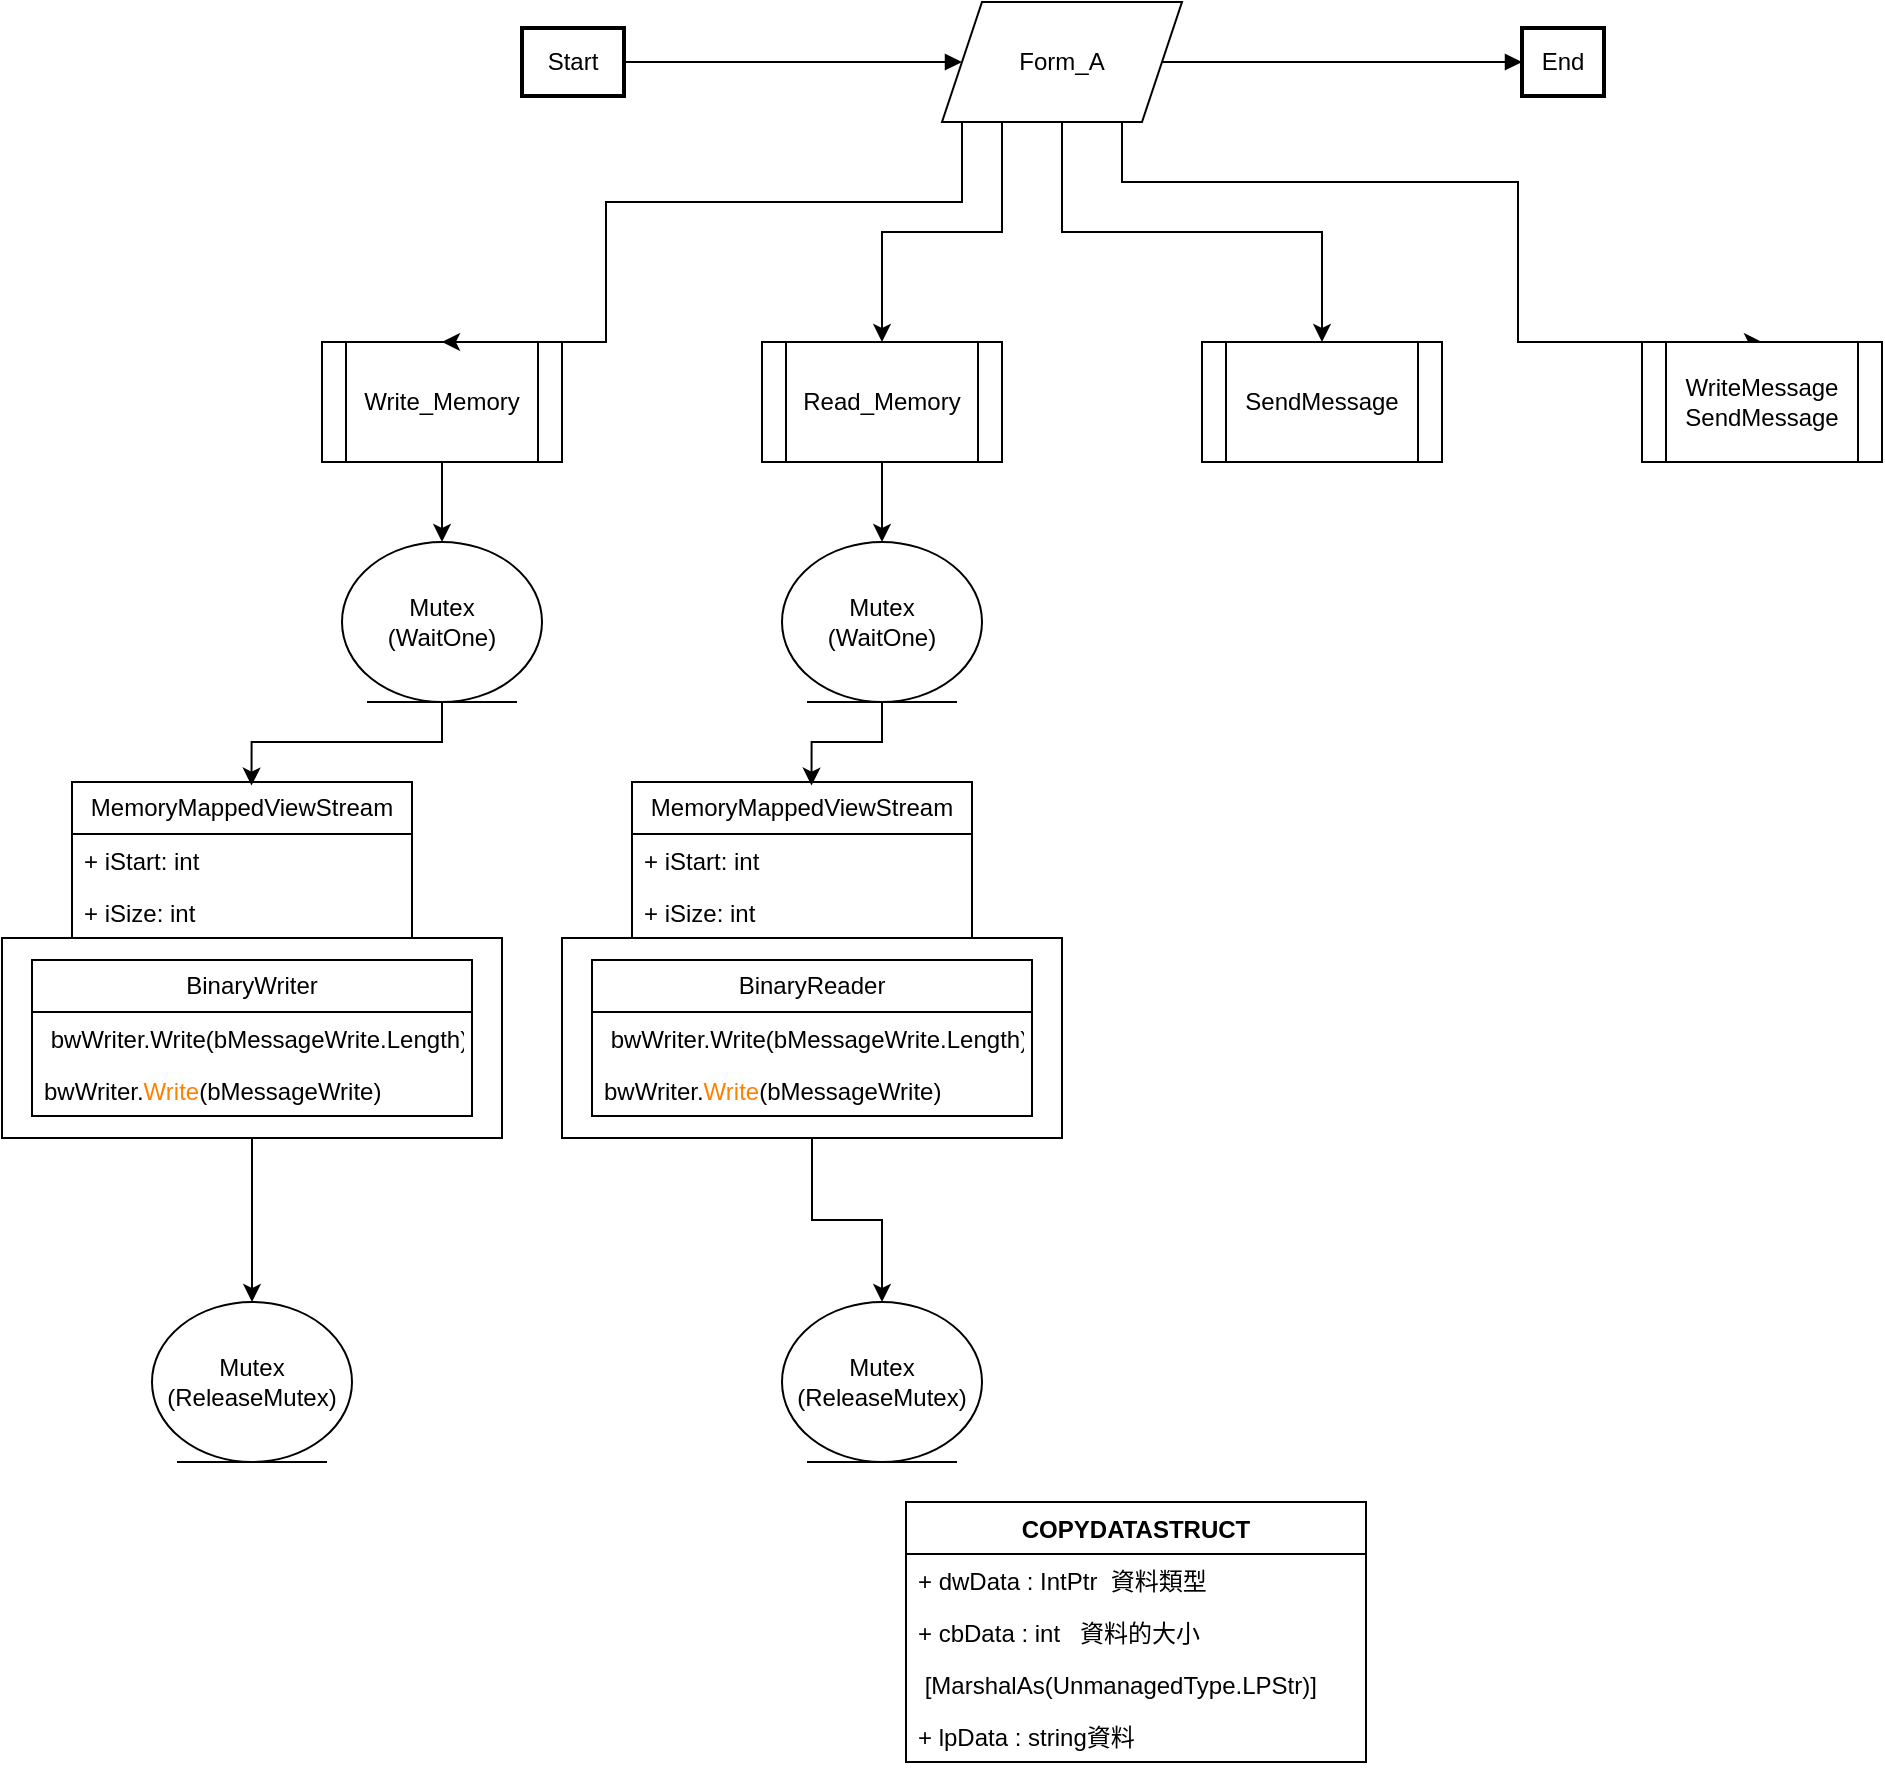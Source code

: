 <mxfile version="21.6.8" type="github">
  <diagram name="第 1 页" id="GzfE-yEDeLufz6VU4njj">
    <mxGraphModel dx="2643" dy="1692" grid="1" gridSize="10" guides="1" tooltips="1" connect="1" arrows="1" fold="1" page="1" pageScale="1" pageWidth="827" pageHeight="1169" math="0" shadow="0">
      <root>
        <mxCell id="0" />
        <mxCell id="1" parent="0" />
        <mxCell id="2" value="Start" style="whiteSpace=wrap;strokeWidth=2;" parent="1" vertex="1">
          <mxGeometry x="-720" y="-597" width="51" height="34" as="geometry" />
        </mxCell>
        <mxCell id="4" value="End" style="whiteSpace=wrap;strokeWidth=2;" parent="1" vertex="1">
          <mxGeometry x="-220" y="-597" width="41" height="34" as="geometry" />
        </mxCell>
        <mxCell id="5" value="" style="curved=1;startArrow=none;endArrow=block;exitX=0.993;exitY=0.5;" parent="1" source="2" target="F0pO8iZFiC6hmlwL7Zcl-8" edge="1">
          <mxGeometry relative="1" as="geometry">
            <Array as="points" />
            <mxPoint x="-540" y="-580" as="targetPoint" />
          </mxGeometry>
        </mxCell>
        <mxCell id="6" value="" style="curved=1;startArrow=none;endArrow=block;entryX=-0.001;entryY=0.5;exitX=1;exitY=0.5;exitDx=0;exitDy=0;" parent="1" source="F0pO8iZFiC6hmlwL7Zcl-8" target="4" edge="1">
          <mxGeometry relative="1" as="geometry">
            <Array as="points" />
            <mxPoint x="-370" y="-580" as="sourcePoint" />
          </mxGeometry>
        </mxCell>
        <mxCell id="F0pO8iZFiC6hmlwL7Zcl-36" style="edgeStyle=orthogonalEdgeStyle;rounded=0;orthogonalLoop=1;jettySize=auto;html=1;exitX=0.5;exitY=1;exitDx=0;exitDy=0;entryX=0.5;entryY=0;entryDx=0;entryDy=0;" edge="1" parent="1" source="F0pO8iZFiC6hmlwL7Zcl-6" target="F0pO8iZFiC6hmlwL7Zcl-35">
          <mxGeometry relative="1" as="geometry" />
        </mxCell>
        <mxCell id="F0pO8iZFiC6hmlwL7Zcl-6" value="Write_Memory" style="shape=process;whiteSpace=wrap;html=1;backgroundOutline=1;" vertex="1" parent="1">
          <mxGeometry x="-820" y="-440" width="120" height="60" as="geometry" />
        </mxCell>
        <mxCell id="F0pO8iZFiC6hmlwL7Zcl-17" style="edgeStyle=orthogonalEdgeStyle;rounded=0;orthogonalLoop=1;jettySize=auto;html=1;entryX=0.5;entryY=0;entryDx=0;entryDy=0;" edge="1" parent="1" source="F0pO8iZFiC6hmlwL7Zcl-8" target="F0pO8iZFiC6hmlwL7Zcl-6">
          <mxGeometry relative="1" as="geometry">
            <mxPoint x="-500" y="-547" as="sourcePoint" />
            <Array as="points">
              <mxPoint x="-500" y="-510" />
              <mxPoint x="-678" y="-510" />
            </Array>
          </mxGeometry>
        </mxCell>
        <mxCell id="F0pO8iZFiC6hmlwL7Zcl-18" style="edgeStyle=orthogonalEdgeStyle;rounded=0;orthogonalLoop=1;jettySize=auto;html=1;exitX=0.25;exitY=1;exitDx=0;exitDy=0;entryX=0.5;entryY=0;entryDx=0;entryDy=0;" edge="1" parent="1" source="F0pO8iZFiC6hmlwL7Zcl-8" target="F0pO8iZFiC6hmlwL7Zcl-14">
          <mxGeometry relative="1" as="geometry" />
        </mxCell>
        <mxCell id="F0pO8iZFiC6hmlwL7Zcl-19" style="edgeStyle=orthogonalEdgeStyle;rounded=0;orthogonalLoop=1;jettySize=auto;html=1;exitX=0.5;exitY=1;exitDx=0;exitDy=0;entryX=0.5;entryY=0;entryDx=0;entryDy=0;" edge="1" parent="1" source="F0pO8iZFiC6hmlwL7Zcl-8" target="F0pO8iZFiC6hmlwL7Zcl-15">
          <mxGeometry relative="1" as="geometry" />
        </mxCell>
        <mxCell id="F0pO8iZFiC6hmlwL7Zcl-20" style="edgeStyle=orthogonalEdgeStyle;rounded=0;orthogonalLoop=1;jettySize=auto;html=1;exitX=0.75;exitY=1;exitDx=0;exitDy=0;entryX=0.5;entryY=0;entryDx=0;entryDy=0;" edge="1" parent="1" source="F0pO8iZFiC6hmlwL7Zcl-8" target="F0pO8iZFiC6hmlwL7Zcl-16">
          <mxGeometry relative="1" as="geometry">
            <Array as="points">
              <mxPoint x="-420" y="-520" />
              <mxPoint x="-222" y="-520" />
            </Array>
          </mxGeometry>
        </mxCell>
        <mxCell id="F0pO8iZFiC6hmlwL7Zcl-8" value="Form_A" style="shape=parallelogram;perimeter=parallelogramPerimeter;whiteSpace=wrap;html=1;fixedSize=1;" vertex="1" parent="1">
          <mxGeometry x="-510" y="-610" width="120" height="60" as="geometry" />
        </mxCell>
        <mxCell id="F0pO8iZFiC6hmlwL7Zcl-88" style="edgeStyle=orthogonalEdgeStyle;rounded=0;orthogonalLoop=1;jettySize=auto;html=1;exitX=0.5;exitY=1;exitDx=0;exitDy=0;entryX=0.5;entryY=0;entryDx=0;entryDy=0;" edge="1" parent="1" source="F0pO8iZFiC6hmlwL7Zcl-14" target="F0pO8iZFiC6hmlwL7Zcl-78">
          <mxGeometry relative="1" as="geometry" />
        </mxCell>
        <mxCell id="F0pO8iZFiC6hmlwL7Zcl-14" value="Read_Memory" style="shape=process;whiteSpace=wrap;html=1;backgroundOutline=1;" vertex="1" parent="1">
          <mxGeometry x="-600" y="-440" width="120" height="60" as="geometry" />
        </mxCell>
        <mxCell id="F0pO8iZFiC6hmlwL7Zcl-15" value="SendMessage" style="shape=process;whiteSpace=wrap;html=1;backgroundOutline=1;" vertex="1" parent="1">
          <mxGeometry x="-380" y="-440" width="120" height="60" as="geometry" />
        </mxCell>
        <mxCell id="F0pO8iZFiC6hmlwL7Zcl-16" value="WriteMessage&lt;br&gt;SendMessage" style="shape=process;whiteSpace=wrap;html=1;backgroundOutline=1;" vertex="1" parent="1">
          <mxGeometry x="-160" y="-440" width="120" height="60" as="geometry" />
        </mxCell>
        <mxCell id="F0pO8iZFiC6hmlwL7Zcl-40" style="edgeStyle=orthogonalEdgeStyle;rounded=0;orthogonalLoop=1;jettySize=auto;html=1;exitX=0.5;exitY=1;exitDx=0;exitDy=0;entryX=0.5;entryY=0;entryDx=0;entryDy=0;" edge="1" parent="1" source="F0pO8iZFiC6hmlwL7Zcl-74" target="F0pO8iZFiC6hmlwL7Zcl-38">
          <mxGeometry relative="1" as="geometry">
            <mxPoint x="-760" y="-110" as="sourcePoint" />
          </mxGeometry>
        </mxCell>
        <mxCell id="F0pO8iZFiC6hmlwL7Zcl-37" style="edgeStyle=orthogonalEdgeStyle;rounded=0;orthogonalLoop=1;jettySize=auto;html=1;exitX=0.5;exitY=1;exitDx=0;exitDy=0;entryX=0.528;entryY=0.023;entryDx=0;entryDy=0;entryPerimeter=0;" edge="1" parent="1" source="F0pO8iZFiC6hmlwL7Zcl-35" target="F0pO8iZFiC6hmlwL7Zcl-60">
          <mxGeometry relative="1" as="geometry">
            <mxPoint x="-760" y="-230" as="targetPoint" />
          </mxGeometry>
        </mxCell>
        <mxCell id="F0pO8iZFiC6hmlwL7Zcl-35" value="Mutex&lt;br&gt;(WaitOne)" style="ellipse;shape=umlEntity;whiteSpace=wrap;html=1;" vertex="1" parent="1">
          <mxGeometry x="-810" y="-340" width="100" height="80" as="geometry" />
        </mxCell>
        <mxCell id="F0pO8iZFiC6hmlwL7Zcl-38" value="Mutex&lt;br&gt;(ReleaseMutex)" style="ellipse;shape=umlEntity;whiteSpace=wrap;html=1;" vertex="1" parent="1">
          <mxGeometry x="-905" y="40" width="100" height="80" as="geometry" />
        </mxCell>
        <mxCell id="F0pO8iZFiC6hmlwL7Zcl-41" value="COPYDATASTRUCT" style="swimlane;fontStyle=1;align=center;verticalAlign=top;childLayout=stackLayout;horizontal=1;startSize=26;horizontalStack=0;resizeParent=1;resizeParentMax=0;resizeLast=0;collapsible=1;marginBottom=0;whiteSpace=wrap;html=1;" vertex="1" parent="1">
          <mxGeometry x="-528" y="140" width="230" height="130" as="geometry">
            <mxRectangle x="-420" y="-270" width="150" height="30" as="alternateBounds" />
          </mxGeometry>
        </mxCell>
        <mxCell id="F0pO8iZFiC6hmlwL7Zcl-42" value="+ dwData : IntPtr&amp;nbsp; 資料類型" style="text;strokeColor=none;fillColor=none;align=left;verticalAlign=top;spacingLeft=4;spacingRight=4;overflow=hidden;rotatable=0;points=[[0,0.5],[1,0.5]];portConstraint=eastwest;whiteSpace=wrap;html=1;" vertex="1" parent="F0pO8iZFiC6hmlwL7Zcl-41">
          <mxGeometry y="26" width="230" height="26" as="geometry" />
        </mxCell>
        <mxCell id="F0pO8iZFiC6hmlwL7Zcl-44" value="+ cbData : int&amp;nbsp; &amp;nbsp;資料的大小" style="text;strokeColor=none;fillColor=none;align=left;verticalAlign=top;spacingLeft=4;spacingRight=4;overflow=hidden;rotatable=0;points=[[0,0.5],[1,0.5]];portConstraint=eastwest;whiteSpace=wrap;html=1;" vertex="1" parent="F0pO8iZFiC6hmlwL7Zcl-41">
          <mxGeometry y="52" width="230" height="26" as="geometry" />
        </mxCell>
        <mxCell id="F0pO8iZFiC6hmlwL7Zcl-55" value="&amp;nbsp;[MarshalAs(UnmanagedType.LPStr)]" style="text;strokeColor=none;fillColor=none;align=left;verticalAlign=top;spacingLeft=4;spacingRight=4;overflow=hidden;rotatable=0;points=[[0,0.5],[1,0.5]];portConstraint=eastwest;whiteSpace=wrap;html=1;" vertex="1" parent="F0pO8iZFiC6hmlwL7Zcl-41">
          <mxGeometry y="78" width="230" height="26" as="geometry" />
        </mxCell>
        <mxCell id="F0pO8iZFiC6hmlwL7Zcl-56" value="+ lpData : string資料" style="text;strokeColor=none;fillColor=none;align=left;verticalAlign=top;spacingLeft=4;spacingRight=4;overflow=hidden;rotatable=0;points=[[0,0.5],[1,0.5]];portConstraint=eastwest;whiteSpace=wrap;html=1;" vertex="1" parent="F0pO8iZFiC6hmlwL7Zcl-41">
          <mxGeometry y="104" width="230" height="26" as="geometry" />
        </mxCell>
        <mxCell id="F0pO8iZFiC6hmlwL7Zcl-75" value="" style="group" vertex="1" connectable="0" parent="1">
          <mxGeometry x="-980" y="-220" width="250" height="178" as="geometry" />
        </mxCell>
        <mxCell id="F0pO8iZFiC6hmlwL7Zcl-74" value="" style="html=1;whiteSpace=wrap;" vertex="1" parent="F0pO8iZFiC6hmlwL7Zcl-75">
          <mxGeometry y="78" width="250" height="100" as="geometry" />
        </mxCell>
        <mxCell id="F0pO8iZFiC6hmlwL7Zcl-60" value="MemoryMappedViewStream" style="swimlane;fontStyle=0;childLayout=stackLayout;horizontal=1;startSize=26;fillColor=none;horizontalStack=0;resizeParent=1;resizeParentMax=0;resizeLast=0;collapsible=1;marginBottom=0;whiteSpace=wrap;html=1;" vertex="1" parent="F0pO8iZFiC6hmlwL7Zcl-75">
          <mxGeometry x="35" width="170" height="78" as="geometry" />
        </mxCell>
        <mxCell id="F0pO8iZFiC6hmlwL7Zcl-61" value="+ iStart: int" style="text;strokeColor=none;fillColor=none;align=left;verticalAlign=top;spacingLeft=4;spacingRight=4;overflow=hidden;rotatable=0;points=[[0,0.5],[1,0.5]];portConstraint=eastwest;whiteSpace=wrap;html=1;" vertex="1" parent="F0pO8iZFiC6hmlwL7Zcl-60">
          <mxGeometry y="26" width="170" height="26" as="geometry" />
        </mxCell>
        <mxCell id="F0pO8iZFiC6hmlwL7Zcl-62" value="+ iSize: int" style="text;strokeColor=none;fillColor=none;align=left;verticalAlign=top;spacingLeft=4;spacingRight=4;overflow=hidden;rotatable=0;points=[[0,0.5],[1,0.5]];portConstraint=eastwest;whiteSpace=wrap;html=1;" vertex="1" parent="F0pO8iZFiC6hmlwL7Zcl-60">
          <mxGeometry y="52" width="170" height="26" as="geometry" />
        </mxCell>
        <mxCell id="F0pO8iZFiC6hmlwL7Zcl-71" value="BinaryWriter" style="swimlane;fontStyle=0;childLayout=stackLayout;horizontal=1;startSize=26;fillColor=none;horizontalStack=0;resizeParent=1;resizeParentMax=0;resizeLast=0;collapsible=1;marginBottom=0;whiteSpace=wrap;html=1;" vertex="1" parent="F0pO8iZFiC6hmlwL7Zcl-75">
          <mxGeometry x="15" y="89" width="220" height="78" as="geometry" />
        </mxCell>
        <mxCell id="F0pO8iZFiC6hmlwL7Zcl-72" value="&amp;nbsp;bwWriter.Write(bMessageWrite.Length)" style="text;strokeColor=none;fillColor=none;align=left;verticalAlign=top;spacingLeft=4;spacingRight=4;overflow=hidden;rotatable=0;points=[[0,0.5],[1,0.5]];portConstraint=eastwest;whiteSpace=wrap;html=1;" vertex="1" parent="F0pO8iZFiC6hmlwL7Zcl-71">
          <mxGeometry y="26" width="220" height="26" as="geometry" />
        </mxCell>
        <mxCell id="F0pO8iZFiC6hmlwL7Zcl-73" value="bwWriter.&lt;font color=&quot;#ff8000&quot;&gt;Write&lt;/font&gt;(bMessageWrite)" style="text;strokeColor=none;fillColor=none;align=left;verticalAlign=top;spacingLeft=4;spacingRight=4;overflow=hidden;rotatable=0;points=[[0,0.5],[1,0.5]];portConstraint=eastwest;whiteSpace=wrap;html=1;" vertex="1" parent="F0pO8iZFiC6hmlwL7Zcl-71">
          <mxGeometry y="52" width="220" height="26" as="geometry" />
        </mxCell>
        <mxCell id="F0pO8iZFiC6hmlwL7Zcl-76" style="edgeStyle=orthogonalEdgeStyle;rounded=0;orthogonalLoop=1;jettySize=auto;html=1;exitX=0.5;exitY=1;exitDx=0;exitDy=0;entryX=0.5;entryY=0;entryDx=0;entryDy=0;" edge="1" source="F0pO8iZFiC6hmlwL7Zcl-81" target="F0pO8iZFiC6hmlwL7Zcl-79" parent="1">
          <mxGeometry relative="1" as="geometry">
            <mxPoint x="-540" y="-110" as="sourcePoint" />
          </mxGeometry>
        </mxCell>
        <mxCell id="F0pO8iZFiC6hmlwL7Zcl-77" style="edgeStyle=orthogonalEdgeStyle;rounded=0;orthogonalLoop=1;jettySize=auto;html=1;exitX=0.5;exitY=1;exitDx=0;exitDy=0;entryX=0.528;entryY=0.023;entryDx=0;entryDy=0;entryPerimeter=0;" edge="1" source="F0pO8iZFiC6hmlwL7Zcl-78" target="F0pO8iZFiC6hmlwL7Zcl-82" parent="1">
          <mxGeometry relative="1" as="geometry">
            <mxPoint x="-540" y="-230" as="targetPoint" />
          </mxGeometry>
        </mxCell>
        <mxCell id="F0pO8iZFiC6hmlwL7Zcl-78" value="Mutex&lt;br&gt;(WaitOne)" style="ellipse;shape=umlEntity;whiteSpace=wrap;html=1;" vertex="1" parent="1">
          <mxGeometry x="-590" y="-340" width="100" height="80" as="geometry" />
        </mxCell>
        <mxCell id="F0pO8iZFiC6hmlwL7Zcl-79" value="Mutex&lt;br&gt;(ReleaseMutex)" style="ellipse;shape=umlEntity;whiteSpace=wrap;html=1;" vertex="1" parent="1">
          <mxGeometry x="-590" y="40" width="100" height="80" as="geometry" />
        </mxCell>
        <mxCell id="F0pO8iZFiC6hmlwL7Zcl-80" value="" style="group" vertex="1" connectable="0" parent="1">
          <mxGeometry x="-700" y="-220" width="250" height="178" as="geometry" />
        </mxCell>
        <mxCell id="F0pO8iZFiC6hmlwL7Zcl-81" value="" style="html=1;whiteSpace=wrap;" vertex="1" parent="F0pO8iZFiC6hmlwL7Zcl-80">
          <mxGeometry y="78" width="250" height="100" as="geometry" />
        </mxCell>
        <mxCell id="F0pO8iZFiC6hmlwL7Zcl-82" value="MemoryMappedViewStream" style="swimlane;fontStyle=0;childLayout=stackLayout;horizontal=1;startSize=26;fillColor=none;horizontalStack=0;resizeParent=1;resizeParentMax=0;resizeLast=0;collapsible=1;marginBottom=0;whiteSpace=wrap;html=1;" vertex="1" parent="F0pO8iZFiC6hmlwL7Zcl-80">
          <mxGeometry x="35" width="170" height="78" as="geometry" />
        </mxCell>
        <mxCell id="F0pO8iZFiC6hmlwL7Zcl-83" value="+ iStart: int" style="text;strokeColor=none;fillColor=none;align=left;verticalAlign=top;spacingLeft=4;spacingRight=4;overflow=hidden;rotatable=0;points=[[0,0.5],[1,0.5]];portConstraint=eastwest;whiteSpace=wrap;html=1;" vertex="1" parent="F0pO8iZFiC6hmlwL7Zcl-82">
          <mxGeometry y="26" width="170" height="26" as="geometry" />
        </mxCell>
        <mxCell id="F0pO8iZFiC6hmlwL7Zcl-84" value="+ iSize: int" style="text;strokeColor=none;fillColor=none;align=left;verticalAlign=top;spacingLeft=4;spacingRight=4;overflow=hidden;rotatable=0;points=[[0,0.5],[1,0.5]];portConstraint=eastwest;whiteSpace=wrap;html=1;" vertex="1" parent="F0pO8iZFiC6hmlwL7Zcl-82">
          <mxGeometry y="52" width="170" height="26" as="geometry" />
        </mxCell>
        <mxCell id="F0pO8iZFiC6hmlwL7Zcl-85" value="BinaryReader" style="swimlane;fontStyle=0;childLayout=stackLayout;horizontal=1;startSize=26;fillColor=none;horizontalStack=0;resizeParent=1;resizeParentMax=0;resizeLast=0;collapsible=1;marginBottom=0;whiteSpace=wrap;html=1;" vertex="1" parent="F0pO8iZFiC6hmlwL7Zcl-80">
          <mxGeometry x="15" y="89" width="220" height="78" as="geometry" />
        </mxCell>
        <mxCell id="F0pO8iZFiC6hmlwL7Zcl-86" value="&amp;nbsp;bwWriter.Write(bMessageWrite.Length)" style="text;strokeColor=none;fillColor=none;align=left;verticalAlign=top;spacingLeft=4;spacingRight=4;overflow=hidden;rotatable=0;points=[[0,0.5],[1,0.5]];portConstraint=eastwest;whiteSpace=wrap;html=1;" vertex="1" parent="F0pO8iZFiC6hmlwL7Zcl-85">
          <mxGeometry y="26" width="220" height="26" as="geometry" />
        </mxCell>
        <mxCell id="F0pO8iZFiC6hmlwL7Zcl-87" value="bwWriter.&lt;font color=&quot;#ff8000&quot;&gt;Write&lt;/font&gt;(bMessageWrite)" style="text;strokeColor=none;fillColor=none;align=left;verticalAlign=top;spacingLeft=4;spacingRight=4;overflow=hidden;rotatable=0;points=[[0,0.5],[1,0.5]];portConstraint=eastwest;whiteSpace=wrap;html=1;" vertex="1" parent="F0pO8iZFiC6hmlwL7Zcl-85">
          <mxGeometry y="52" width="220" height="26" as="geometry" />
        </mxCell>
      </root>
    </mxGraphModel>
  </diagram>
</mxfile>
